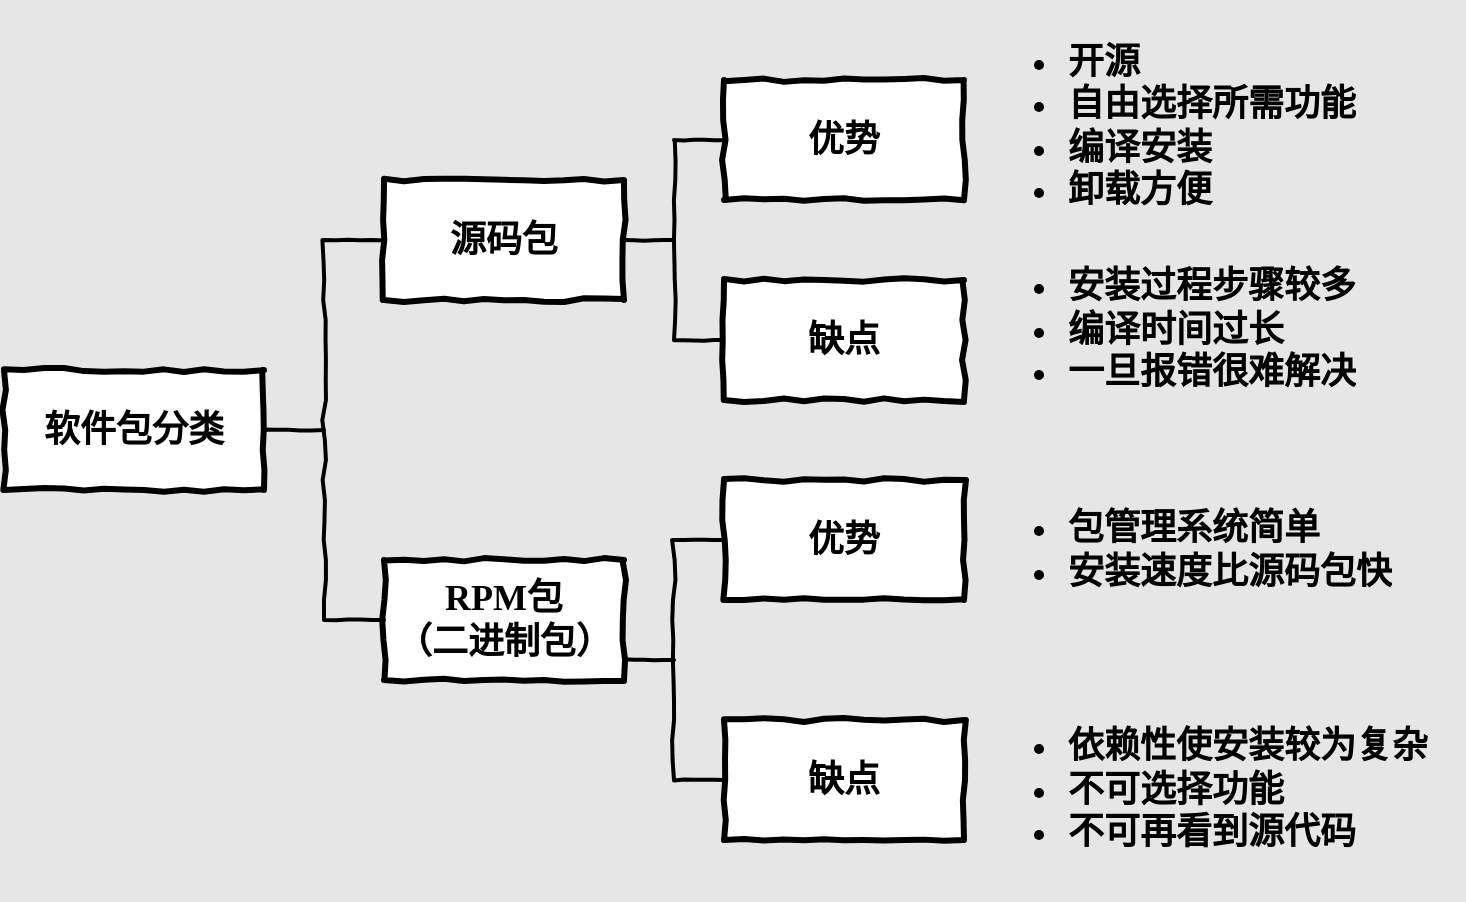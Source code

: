 <mxfile version="11.0.8" type="device"><diagram id="YDKl8SpwMByj2e99AgS0" name="Page-1"><mxGraphModel dx="744" dy="463" grid="1" gridSize="10" guides="1" tooltips="1" connect="1" arrows="1" fold="1" page="1" pageScale="1" pageWidth="1654" pageHeight="2336" background="#E6E6E6" math="0" shadow="0"><root><mxCell id="0"/><mxCell id="1" parent="0"/><mxCell id="jsmX7sAM4nCHsXXB14aA-21" value="软件包分类" style="html=1;whiteSpace=wrap;comic=1;strokeWidth=3;fontFamily=Comic Sans MS;fontStyle=1;fontSize=18;" vertex="1" parent="1"><mxGeometry x="60" y="425" width="130" height="60" as="geometry"/></mxCell><mxCell id="jsmX7sAM4nCHsXXB14aA-25" value="RPM包&lt;br&gt;（二进制包）" style="html=1;whiteSpace=wrap;comic=1;strokeWidth=3;fontFamily=Comic Sans MS;fontStyle=1;fontSize=18;" vertex="1" parent="1"><mxGeometry x="250" y="520" width="120" height="60" as="geometry"/></mxCell><mxCell id="jsmX7sAM4nCHsXXB14aA-22" value="源码包" style="html=1;whiteSpace=wrap;comic=1;strokeWidth=3;fontFamily=Comic Sans MS;fontStyle=1;fontSize=18;" vertex="1" parent="1"><mxGeometry x="250" y="330" width="120" height="60" as="geometry"/></mxCell><mxCell id="jsmX7sAM4nCHsXXB14aA-30" value="优势" style="html=1;whiteSpace=wrap;comic=1;strokeWidth=3;fontFamily=Comic Sans MS;fontStyle=1;fontSize=18;" vertex="1" parent="1"><mxGeometry x="420" y="280" width="120" height="60" as="geometry"/></mxCell><mxCell id="jsmX7sAM4nCHsXXB14aA-42" style="edgeStyle=orthogonalEdgeStyle;rounded=0;orthogonalLoop=1;jettySize=auto;html=1;exitX=0;exitY=0.5;exitDx=0;exitDy=0;exitPerimeter=0;entryX=1;entryY=0.5;entryDx=0;entryDy=0;fontFamily=Comic Sans MS;fontSize=18;" edge="1" parent="1" source="jsmX7sAM4nCHsXXB14aA-28" target="jsmX7sAM4nCHsXXB14aA-21"><mxGeometry relative="1" as="geometry"/></mxCell><mxCell id="jsmX7sAM4nCHsXXB14aA-28" value="" style="strokeWidth=2;html=1;shape=mxgraph.flowchart.annotation_2;align=left;pointerEvents=1;comic=1;fontFamily=Comic Sans MS;fontSize=18;" vertex="1" parent="1"><mxGeometry x="190" y="360" width="60" height="190" as="geometry"/></mxCell><mxCell id="jsmX7sAM4nCHsXXB14aA-29" value="" style="strokeWidth=2;html=1;shape=mxgraph.flowchart.annotation_2;align=left;pointerEvents=1;comic=1;fontFamily=Comic Sans MS;fontSize=18;" vertex="1" parent="1"><mxGeometry x="370" y="310" width="50" height="100" as="geometry"/></mxCell><mxCell id="jsmX7sAM4nCHsXXB14aA-32" value="缺点" style="html=1;whiteSpace=wrap;comic=1;strokeWidth=3;fontFamily=Comic Sans MS;fontStyle=1;fontSize=18;" vertex="1" parent="1"><mxGeometry x="420" y="380" width="120" height="60" as="geometry"/></mxCell><mxCell id="jsmX7sAM4nCHsXXB14aA-33" value="缺点" style="html=1;whiteSpace=wrap;comic=1;strokeWidth=3;fontFamily=Comic Sans MS;fontStyle=1;fontSize=18;" vertex="1" parent="1"><mxGeometry x="420" y="600" width="120" height="60" as="geometry"/></mxCell><mxCell id="jsmX7sAM4nCHsXXB14aA-34" value="优势" style="html=1;whiteSpace=wrap;comic=1;strokeWidth=3;fontFamily=Comic Sans MS;fontStyle=1;fontSize=18;" vertex="1" parent="1"><mxGeometry x="420" y="480" width="120" height="60" as="geometry"/></mxCell><mxCell id="jsmX7sAM4nCHsXXB14aA-35" value="" style="strokeWidth=2;html=1;shape=mxgraph.flowchart.annotation_2;align=left;pointerEvents=1;comic=1;fontFamily=Comic Sans MS;fontSize=18;" vertex="1" parent="1"><mxGeometry x="370" y="510" width="50" height="120" as="geometry"/></mxCell><mxCell id="jsmX7sAM4nCHsXXB14aA-36" value="&lt;ul&gt;&lt;li&gt;&lt;b&gt;开源&lt;/b&gt;&lt;/li&gt;&lt;li&gt;&lt;b&gt;自由选择所需功能&lt;/b&gt;&lt;/li&gt;&lt;li&gt;&lt;b&gt;编译安装&lt;/b&gt;&lt;/li&gt;&lt;li&gt;&lt;b&gt;卸载方便&lt;/b&gt;&lt;/li&gt;&lt;/ul&gt;" style="text;strokeColor=none;fillColor=none;html=1;whiteSpace=wrap;verticalAlign=middle;overflow=hidden;comic=1;fontFamily=Comic Sans MS;fontSize=18;" vertex="1" parent="1"><mxGeometry x="550" y="240" width="220" height="110" as="geometry"/></mxCell><mxCell id="jsmX7sAM4nCHsXXB14aA-38" value="&lt;ul&gt;&lt;li&gt;&lt;b&gt;安装过程步骤较多&lt;/b&gt;&lt;/li&gt;&lt;li&gt;&lt;b&gt;编译时间过长&lt;/b&gt;&lt;/li&gt;&lt;li&gt;&lt;b&gt;一旦报错很难解决&lt;/b&gt;&lt;/li&gt;&lt;/ul&gt;" style="text;strokeColor=none;fillColor=none;html=1;whiteSpace=wrap;verticalAlign=middle;overflow=hidden;comic=1;fontFamily=Comic Sans MS;fontSize=18;" vertex="1" parent="1"><mxGeometry x="550" y="350" width="220" height="110" as="geometry"/></mxCell><mxCell id="jsmX7sAM4nCHsXXB14aA-40" value="&lt;ul&gt;&lt;li&gt;&lt;b&gt;包管理系统简单&lt;/b&gt;&lt;/li&gt;&lt;li&gt;&lt;b&gt;安装速度比源码包快&lt;/b&gt;&lt;/li&gt;&lt;/ul&gt;" style="text;strokeColor=none;fillColor=none;html=1;whiteSpace=wrap;verticalAlign=middle;overflow=hidden;comic=1;fontFamily=Comic Sans MS;fontSize=18;" vertex="1" parent="1"><mxGeometry x="550" y="460" width="220" height="110" as="geometry"/></mxCell><mxCell id="jsmX7sAM4nCHsXXB14aA-41" value="&lt;ul&gt;&lt;li&gt;&lt;b&gt;依赖性使安装较为复杂&lt;/b&gt;&lt;/li&gt;&lt;li&gt;&lt;b&gt;不可选择功能&lt;/b&gt;&lt;/li&gt;&lt;li&gt;&lt;b&gt;不可再看到源代码&lt;/b&gt;&lt;/li&gt;&lt;/ul&gt;" style="text;strokeColor=none;fillColor=none;html=1;whiteSpace=wrap;verticalAlign=middle;overflow=hidden;comic=1;fontFamily=Comic Sans MS;fontSize=18;" vertex="1" parent="1"><mxGeometry x="550" y="580" width="240" height="110" as="geometry"/></mxCell></root></mxGraphModel></diagram></mxfile>